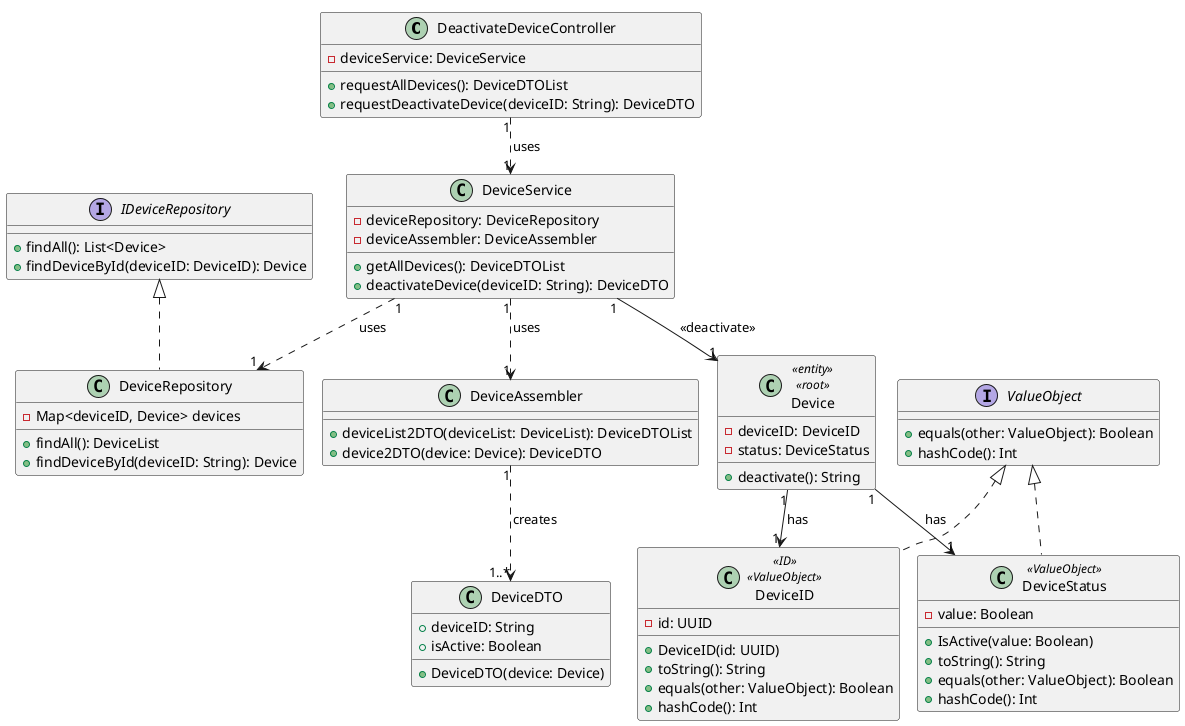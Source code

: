 @startuml
'https://plantuml.com/class-diagram

!pragma layout smetana
!pragma scale 100 width
!pragma useVerticalIfPossible

class DeactivateDeviceController {
    -deviceService: DeviceService
    +requestAllDevices(): DeviceDTOList
    +requestDeactivateDevice(deviceID: String): DeviceDTO
}

class DeviceService {
    -deviceRepository: DeviceRepository
    -deviceAssembler: DeviceAssembler
    +getAllDevices(): DeviceDTOList
    +deactivateDevice(deviceID: String): DeviceDTO
}

class DeviceRepository implements IDeviceRepository {
    -Map<deviceID, Device> devices
    +findAll(): DeviceList
    +findDeviceById(deviceID: String): Device
}

interface IDeviceRepository {
    +findAll(): List<Device>
    +findDeviceById(deviceID: DeviceID): Device
}

class DeviceAssembler {
    +deviceList2DTO(deviceList: DeviceList): DeviceDTOList
    +device2DTO(device: Device): DeviceDTO
}


class DeviceDTO {
    +deviceID: String
    +isActive: Boolean
    +DeviceDTO(device: Device)
}

class Device<<entity>><<root>> {
    -deviceID: DeviceID
    -status: DeviceStatus
    +deactivate(): String
}

class DeviceStatus<<ValueObject>> implements ValueObject{
    -value: Boolean
    +IsActive(value: Boolean)
    +toString(): String
    +equals(other: ValueObject): Boolean
    +hashCode(): Int
}

class DeviceID<<ID>><<ValueObject>> implements ValueObject{
    -id: UUID
    +DeviceID(id: UUID)
    +toString(): String
    +equals(other: ValueObject): Boolean
    +hashCode(): Int
}

interface ValueObject {
    +equals(other: ValueObject): Boolean
    +hashCode(): Int
}

DeactivateDeviceController "1" ..> "1" DeviceService: uses >
DeviceService "1" ..> "1" DeviceRepository: uses >
DeviceService "1" ..> "1" DeviceAssembler: uses >
DeviceAssembler "1" ..> "1..*" DeviceDTO: creates >
DeviceService "1" --> "1" Device: <<deactivate>>
Device "1" --> "1" DeviceID: has >
Device "1" --> "1" DeviceStatus: has >
@enduml
